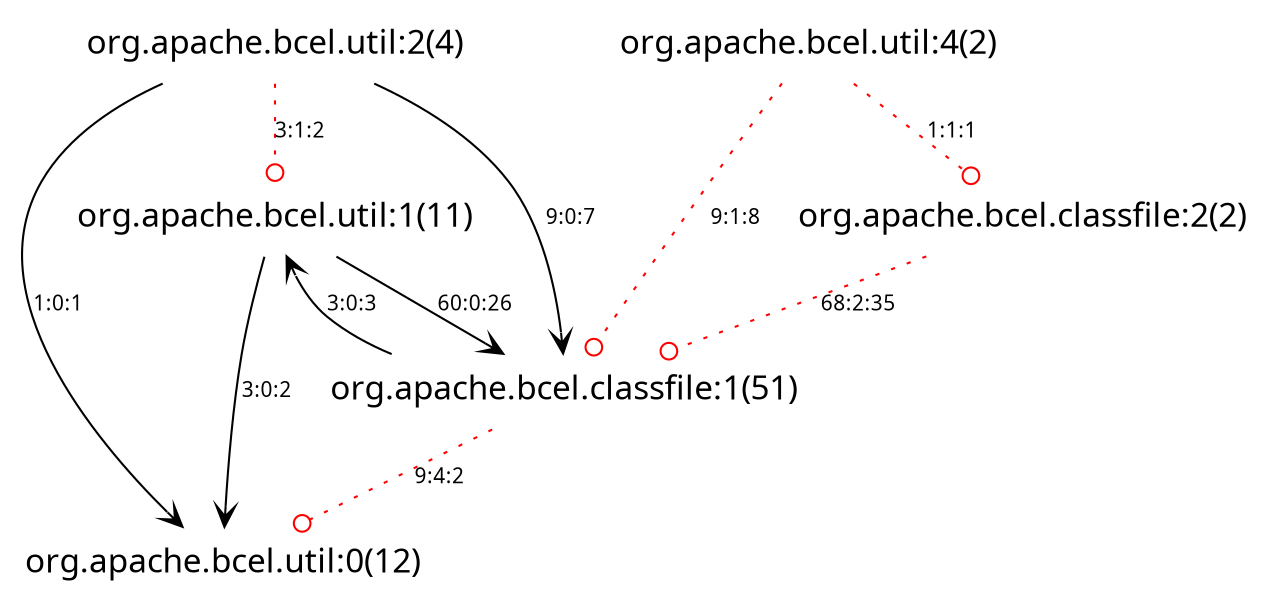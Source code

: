 digraph classfile_2_util { 
 node [shape=plaintext, fontname=Skia, fontsize=16] 
edge [fontname=Skia, fontsize = 10];
5[ label="org.apache.bcel.util:2(4)"];
4[ label="org.apache.bcel.util:1(11)"];
3[ label="org.apache.bcel.classfile:2(2)"];
2[ label="org.apache.bcel.util:4(2)"];
1[ label="org.apache.bcel.classfile:1(51)"];
0[ label="org.apache.bcel.util:0(12)"];
1->0[color="red",  arrowhead="odot", style="dotted", label = "9:4:2"];
1->4[color="black", arrowhead="vee", label = "3:0:3"];
2->3[color="red",  arrowhead="odot", style="dotted", label = "1:1:1"];
2->1[color="red",  arrowhead="odot", style="dotted", label = "9:1:8"];
3->1[color="red",  arrowhead="odot", style="dotted", label = "68:2:35"];
4->1[color="black", arrowhead="vee", label = "60:0:26"];
4->0[color="black", arrowhead="vee", label = "3:0:2"];
5->1[color="black", arrowhead="vee", label = "9:0:7"];
5->4[color="red",  arrowhead="odot", style="dotted", label = "3:1:2"];
5->0[color="black", arrowhead="vee", label = "1:0:1"]
}